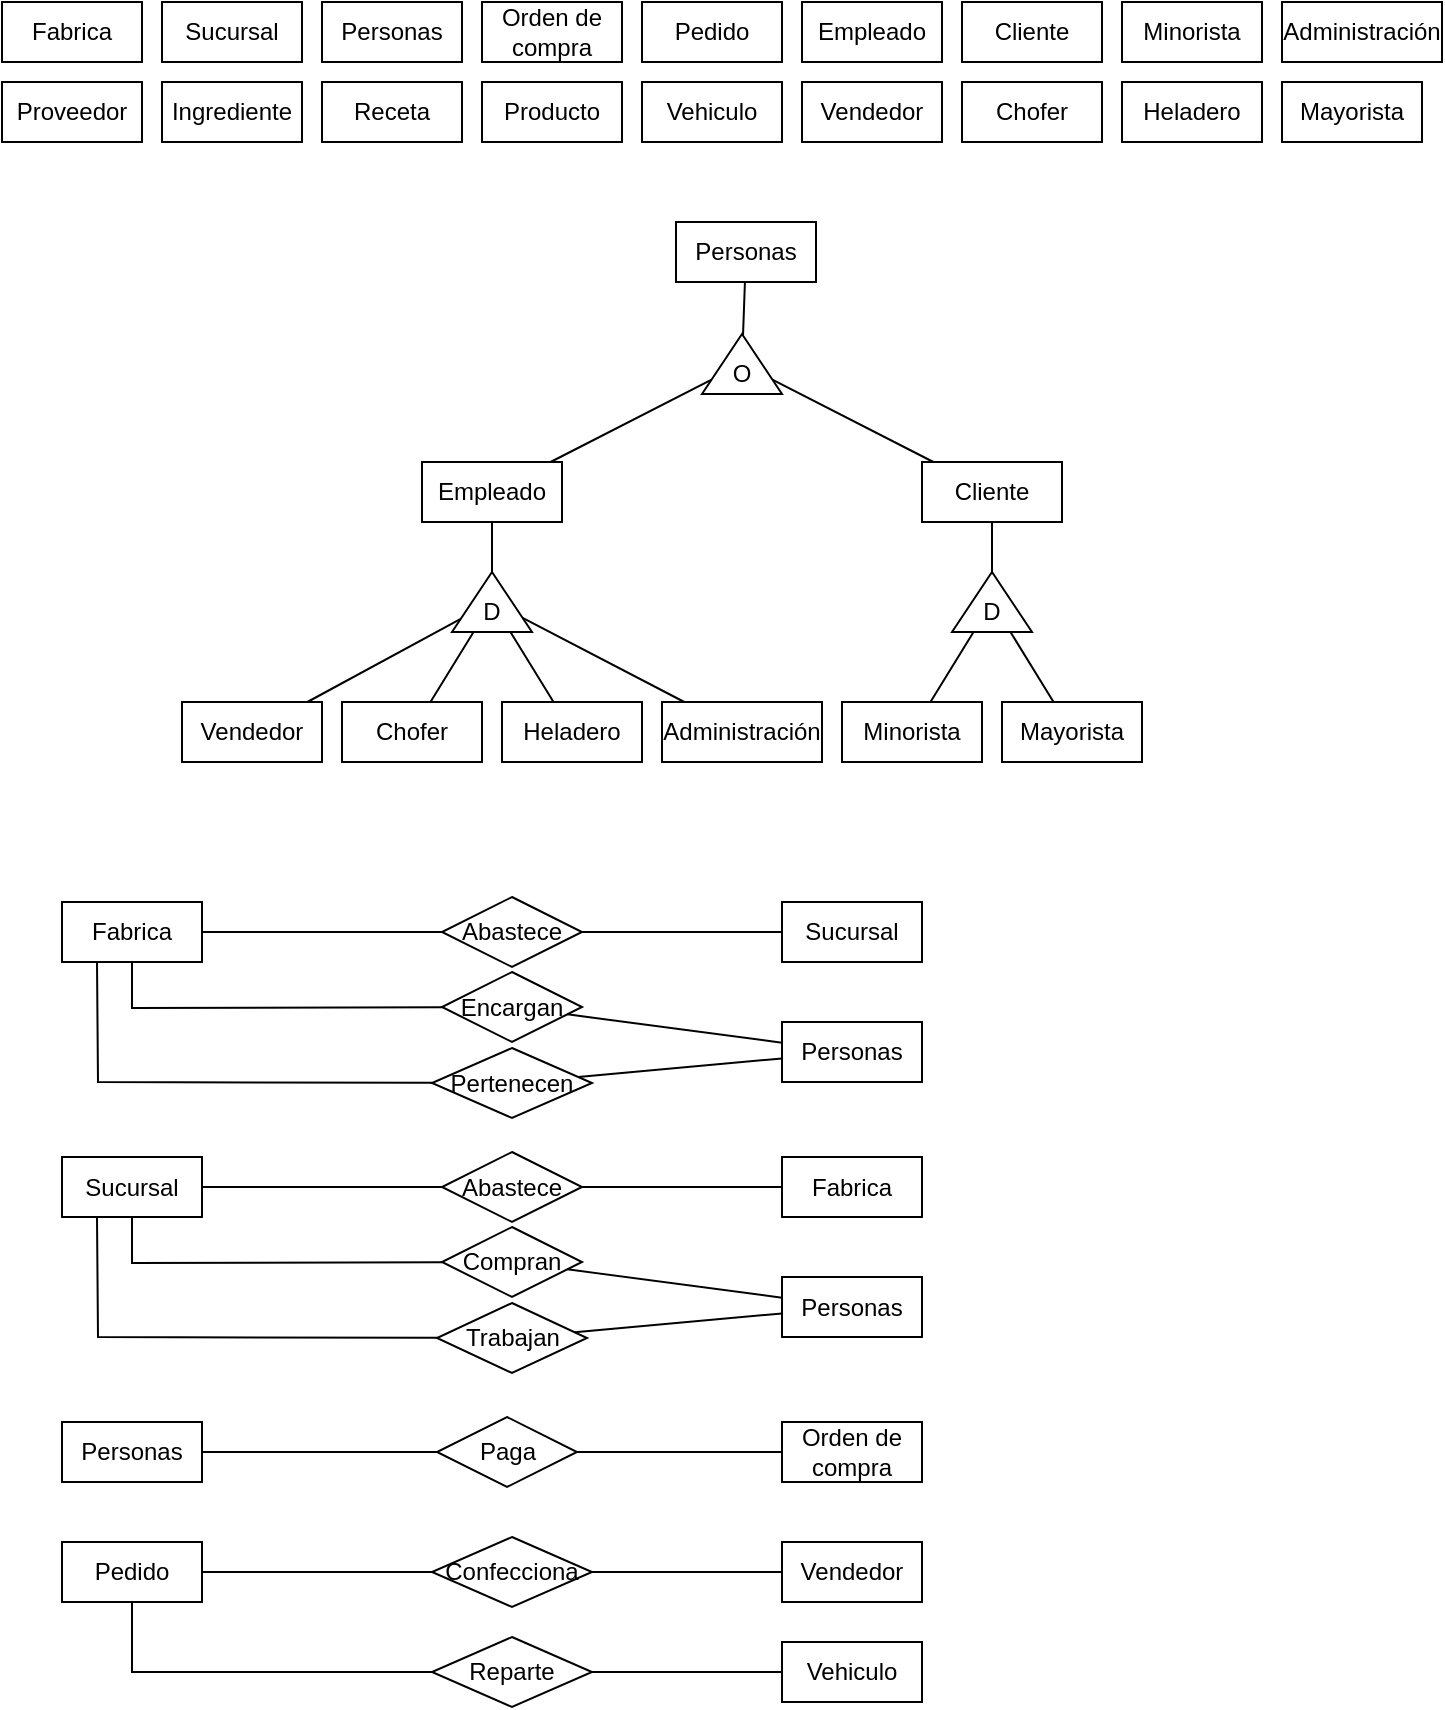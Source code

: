 <mxfile version="21.3.8" type="device">
  <diagram name="Página-1" id="ZQH5fN0ECEUizaC5v_aP">
    <mxGraphModel dx="1434" dy="756" grid="1" gridSize="10" guides="1" tooltips="1" connect="1" arrows="1" fold="1" page="1" pageScale="1" pageWidth="827" pageHeight="1169" math="0" shadow="0">
      <root>
        <mxCell id="0" />
        <mxCell id="1" parent="0" />
        <mxCell id="km2PGVgDkL-i9_Mq7hTF-1" value="Fabrica" style="whiteSpace=wrap;html=1;align=center;" parent="1" vertex="1">
          <mxGeometry x="10" y="10" width="70" height="30" as="geometry" />
        </mxCell>
        <mxCell id="km2PGVgDkL-i9_Mq7hTF-2" value="Sucursal" style="whiteSpace=wrap;html=1;align=center;" parent="1" vertex="1">
          <mxGeometry x="90" y="10" width="70" height="30" as="geometry" />
        </mxCell>
        <mxCell id="km2PGVgDkL-i9_Mq7hTF-3" value="Personas" style="whiteSpace=wrap;html=1;align=center;" parent="1" vertex="1">
          <mxGeometry x="170" y="10" width="70" height="30" as="geometry" />
        </mxCell>
        <mxCell id="km2PGVgDkL-i9_Mq7hTF-4" value="Orden de compra" style="whiteSpace=wrap;html=1;align=center;" parent="1" vertex="1">
          <mxGeometry x="250" y="10" width="70" height="30" as="geometry" />
        </mxCell>
        <mxCell id="km2PGVgDkL-i9_Mq7hTF-5" value="Pedido" style="whiteSpace=wrap;html=1;align=center;" parent="1" vertex="1">
          <mxGeometry x="330" y="10" width="70" height="30" as="geometry" />
        </mxCell>
        <mxCell id="km2PGVgDkL-i9_Mq7hTF-6" value="Proveedor" style="whiteSpace=wrap;html=1;align=center;" parent="1" vertex="1">
          <mxGeometry x="10" y="50" width="70" height="30" as="geometry" />
        </mxCell>
        <mxCell id="km2PGVgDkL-i9_Mq7hTF-7" value="Ingrediente" style="whiteSpace=wrap;html=1;align=center;" parent="1" vertex="1">
          <mxGeometry x="90" y="50" width="70" height="30" as="geometry" />
        </mxCell>
        <mxCell id="km2PGVgDkL-i9_Mq7hTF-8" value="Receta" style="whiteSpace=wrap;html=1;align=center;" parent="1" vertex="1">
          <mxGeometry x="170" y="50" width="70" height="30" as="geometry" />
        </mxCell>
        <mxCell id="km2PGVgDkL-i9_Mq7hTF-9" value="Producto" style="whiteSpace=wrap;html=1;align=center;" parent="1" vertex="1">
          <mxGeometry x="250" y="50" width="70" height="30" as="geometry" />
        </mxCell>
        <mxCell id="km2PGVgDkL-i9_Mq7hTF-10" value="Vehiculo" style="whiteSpace=wrap;html=1;align=center;" parent="1" vertex="1">
          <mxGeometry x="330" y="50" width="70" height="30" as="geometry" />
        </mxCell>
        <mxCell id="T0oaX7ZpGecBGhI1Uc-V-1" value="Empleado" style="whiteSpace=wrap;html=1;align=center;" parent="1" vertex="1">
          <mxGeometry x="410" y="10" width="70" height="30" as="geometry" />
        </mxCell>
        <mxCell id="T0oaX7ZpGecBGhI1Uc-V-2" value="Cliente" style="whiteSpace=wrap;html=1;align=center;" parent="1" vertex="1">
          <mxGeometry x="490" y="10" width="70" height="30" as="geometry" />
        </mxCell>
        <mxCell id="T0oaX7ZpGecBGhI1Uc-V-3" value="Vendedor" style="whiteSpace=wrap;html=1;align=center;" parent="1" vertex="1">
          <mxGeometry x="410" y="50" width="70" height="30" as="geometry" />
        </mxCell>
        <mxCell id="T0oaX7ZpGecBGhI1Uc-V-4" value="Chofer" style="whiteSpace=wrap;html=1;align=center;" parent="1" vertex="1">
          <mxGeometry x="490" y="50" width="70" height="30" as="geometry" />
        </mxCell>
        <mxCell id="T0oaX7ZpGecBGhI1Uc-V-5" value="Administración" style="whiteSpace=wrap;html=1;align=center;" parent="1" vertex="1">
          <mxGeometry x="650" y="10" width="80" height="30" as="geometry" />
        </mxCell>
        <mxCell id="T0oaX7ZpGecBGhI1Uc-V-6" value="Minorista" style="whiteSpace=wrap;html=1;align=center;" parent="1" vertex="1">
          <mxGeometry x="570" y="10" width="70" height="30" as="geometry" />
        </mxCell>
        <mxCell id="T0oaX7ZpGecBGhI1Uc-V-7" value="Heladero" style="whiteSpace=wrap;html=1;align=center;" parent="1" vertex="1">
          <mxGeometry x="570" y="50" width="70" height="30" as="geometry" />
        </mxCell>
        <mxCell id="T0oaX7ZpGecBGhI1Uc-V-8" value="Mayorista" style="whiteSpace=wrap;html=1;align=center;" parent="1" vertex="1">
          <mxGeometry x="650" y="50" width="70" height="30" as="geometry" />
        </mxCell>
        <mxCell id="T0oaX7ZpGecBGhI1Uc-V-9" value="Personas" style="whiteSpace=wrap;html=1;align=center;" parent="1" vertex="1">
          <mxGeometry x="347" y="120" width="70" height="30" as="geometry" />
        </mxCell>
        <mxCell id="T0oaX7ZpGecBGhI1Uc-V-10" value="Empleado" style="whiteSpace=wrap;html=1;align=center;" parent="1" vertex="1">
          <mxGeometry x="220" y="240" width="70" height="30" as="geometry" />
        </mxCell>
        <mxCell id="T0oaX7ZpGecBGhI1Uc-V-11" value="Cliente" style="whiteSpace=wrap;html=1;align=center;" parent="1" vertex="1">
          <mxGeometry x="470" y="240" width="70" height="30" as="geometry" />
        </mxCell>
        <mxCell id="T0oaX7ZpGecBGhI1Uc-V-12" value="Vendedor" style="whiteSpace=wrap;html=1;align=center;" parent="1" vertex="1">
          <mxGeometry x="100" y="360" width="70" height="30" as="geometry" />
        </mxCell>
        <mxCell id="T0oaX7ZpGecBGhI1Uc-V-13" value="Chofer" style="whiteSpace=wrap;html=1;align=center;" parent="1" vertex="1">
          <mxGeometry x="180" y="360" width="70" height="30" as="geometry" />
        </mxCell>
        <mxCell id="T0oaX7ZpGecBGhI1Uc-V-14" value="Heladero" style="whiteSpace=wrap;html=1;align=center;" parent="1" vertex="1">
          <mxGeometry x="260" y="360" width="70" height="30" as="geometry" />
        </mxCell>
        <mxCell id="T0oaX7ZpGecBGhI1Uc-V-15" value="Administración" style="whiteSpace=wrap;html=1;align=center;" parent="1" vertex="1">
          <mxGeometry x="340" y="360" width="80" height="30" as="geometry" />
        </mxCell>
        <mxCell id="T0oaX7ZpGecBGhI1Uc-V-16" value="Minorista" style="whiteSpace=wrap;html=1;align=center;" parent="1" vertex="1">
          <mxGeometry x="430" y="360" width="70" height="30" as="geometry" />
        </mxCell>
        <mxCell id="T0oaX7ZpGecBGhI1Uc-V-17" value="Mayorista" style="whiteSpace=wrap;html=1;align=center;" parent="1" vertex="1">
          <mxGeometry x="510" y="360" width="70" height="30" as="geometry" />
        </mxCell>
        <mxCell id="T0oaX7ZpGecBGhI1Uc-V-18" value="" style="triangle;whiteSpace=wrap;html=1;rotation=-90;" parent="1" vertex="1">
          <mxGeometry x="365" y="171.0" width="30" height="40" as="geometry" />
        </mxCell>
        <mxCell id="T0oaX7ZpGecBGhI1Uc-V-20" value="" style="endArrow=none;html=1;rounded=0;" parent="1" source="T0oaX7ZpGecBGhI1Uc-V-10" target="T0oaX7ZpGecBGhI1Uc-V-18" edge="1">
          <mxGeometry relative="1" as="geometry">
            <mxPoint x="330" y="190" as="sourcePoint" />
            <mxPoint x="310" y="190" as="targetPoint" />
          </mxGeometry>
        </mxCell>
        <mxCell id="T0oaX7ZpGecBGhI1Uc-V-22" value="" style="endArrow=none;html=1;rounded=0;" parent="1" source="T0oaX7ZpGecBGhI1Uc-V-11" target="T0oaX7ZpGecBGhI1Uc-V-18" edge="1">
          <mxGeometry relative="1" as="geometry">
            <mxPoint x="330" y="190" as="sourcePoint" />
            <mxPoint x="490" y="190" as="targetPoint" />
          </mxGeometry>
        </mxCell>
        <mxCell id="T0oaX7ZpGecBGhI1Uc-V-23" value="" style="endArrow=none;html=1;rounded=0;" parent="1" source="T0oaX7ZpGecBGhI1Uc-V-9" target="T0oaX7ZpGecBGhI1Uc-V-18" edge="1">
          <mxGeometry relative="1" as="geometry">
            <mxPoint x="330" y="190" as="sourcePoint" />
            <mxPoint x="490" y="190" as="targetPoint" />
          </mxGeometry>
        </mxCell>
        <mxCell id="T0oaX7ZpGecBGhI1Uc-V-24" value="" style="triangle;whiteSpace=wrap;html=1;rotation=-90;" parent="1" vertex="1">
          <mxGeometry x="490" y="290" width="30" height="40" as="geometry" />
        </mxCell>
        <mxCell id="T0oaX7ZpGecBGhI1Uc-V-25" value="" style="triangle;whiteSpace=wrap;html=1;rotation=-90;" parent="1" vertex="1">
          <mxGeometry x="240" y="290" width="30" height="40" as="geometry" />
        </mxCell>
        <mxCell id="T0oaX7ZpGecBGhI1Uc-V-26" value="D" style="text;html=1;strokeColor=none;fillColor=none;align=center;verticalAlign=middle;whiteSpace=wrap;rounded=0;" parent="1" vertex="1">
          <mxGeometry x="495" y="305" width="20" height="20" as="geometry" />
        </mxCell>
        <mxCell id="T0oaX7ZpGecBGhI1Uc-V-27" value="O" style="text;html=1;strokeColor=none;fillColor=none;align=center;verticalAlign=middle;whiteSpace=wrap;rounded=0;" parent="1" vertex="1">
          <mxGeometry x="370" y="186.0" width="20" height="20" as="geometry" />
        </mxCell>
        <mxCell id="T0oaX7ZpGecBGhI1Uc-V-28" value="" style="endArrow=none;html=1;rounded=0;" parent="1" source="T0oaX7ZpGecBGhI1Uc-V-10" target="T0oaX7ZpGecBGhI1Uc-V-25" edge="1">
          <mxGeometry relative="1" as="geometry">
            <mxPoint x="330" y="190" as="sourcePoint" />
            <mxPoint x="490" y="190" as="targetPoint" />
          </mxGeometry>
        </mxCell>
        <mxCell id="T0oaX7ZpGecBGhI1Uc-V-29" value="" style="endArrow=none;html=1;rounded=0;" parent="1" source="T0oaX7ZpGecBGhI1Uc-V-12" target="T0oaX7ZpGecBGhI1Uc-V-25" edge="1">
          <mxGeometry relative="1" as="geometry">
            <mxPoint x="330" y="190" as="sourcePoint" />
            <mxPoint x="230" y="300" as="targetPoint" />
          </mxGeometry>
        </mxCell>
        <mxCell id="T0oaX7ZpGecBGhI1Uc-V-30" value="" style="endArrow=none;html=1;rounded=0;" parent="1" source="T0oaX7ZpGecBGhI1Uc-V-25" target="T0oaX7ZpGecBGhI1Uc-V-13" edge="1">
          <mxGeometry relative="1" as="geometry">
            <mxPoint x="330" y="400" as="sourcePoint" />
            <mxPoint x="490" y="400" as="targetPoint" />
          </mxGeometry>
        </mxCell>
        <mxCell id="T0oaX7ZpGecBGhI1Uc-V-31" value="" style="endArrow=none;html=1;rounded=0;" parent="1" source="T0oaX7ZpGecBGhI1Uc-V-25" target="T0oaX7ZpGecBGhI1Uc-V-14" edge="1">
          <mxGeometry relative="1" as="geometry">
            <mxPoint x="330" y="400" as="sourcePoint" />
            <mxPoint x="490" y="400" as="targetPoint" />
          </mxGeometry>
        </mxCell>
        <mxCell id="T0oaX7ZpGecBGhI1Uc-V-32" value="" style="endArrow=none;html=1;rounded=0;" parent="1" source="T0oaX7ZpGecBGhI1Uc-V-25" target="T0oaX7ZpGecBGhI1Uc-V-15" edge="1">
          <mxGeometry relative="1" as="geometry">
            <mxPoint x="330" y="400" as="sourcePoint" />
            <mxPoint x="490" y="400" as="targetPoint" />
          </mxGeometry>
        </mxCell>
        <mxCell id="T0oaX7ZpGecBGhI1Uc-V-33" value="" style="endArrow=none;html=1;rounded=0;" parent="1" source="T0oaX7ZpGecBGhI1Uc-V-24" target="T0oaX7ZpGecBGhI1Uc-V-16" edge="1">
          <mxGeometry relative="1" as="geometry">
            <mxPoint x="330" y="400" as="sourcePoint" />
            <mxPoint x="490" y="400" as="targetPoint" />
          </mxGeometry>
        </mxCell>
        <mxCell id="T0oaX7ZpGecBGhI1Uc-V-34" value="" style="endArrow=none;html=1;rounded=0;" parent="1" source="T0oaX7ZpGecBGhI1Uc-V-17" target="T0oaX7ZpGecBGhI1Uc-V-24" edge="1">
          <mxGeometry relative="1" as="geometry">
            <mxPoint x="330" y="400" as="sourcePoint" />
            <mxPoint x="490" y="400" as="targetPoint" />
          </mxGeometry>
        </mxCell>
        <mxCell id="T0oaX7ZpGecBGhI1Uc-V-35" value="" style="endArrow=none;html=1;rounded=0;" parent="1" source="T0oaX7ZpGecBGhI1Uc-V-11" target="T0oaX7ZpGecBGhI1Uc-V-24" edge="1">
          <mxGeometry relative="1" as="geometry">
            <mxPoint x="330" y="400" as="sourcePoint" />
            <mxPoint x="490" y="400" as="targetPoint" />
          </mxGeometry>
        </mxCell>
        <mxCell id="T0oaX7ZpGecBGhI1Uc-V-19" value="D" style="text;html=1;strokeColor=none;fillColor=none;align=center;verticalAlign=middle;whiteSpace=wrap;rounded=0;" parent="1" vertex="1">
          <mxGeometry x="245" y="305" width="20" height="20" as="geometry" />
        </mxCell>
        <mxCell id="1r3BcoZKdNa9U38AWwPU-1" value="Fabrica" style="whiteSpace=wrap;html=1;align=center;" vertex="1" parent="1">
          <mxGeometry x="40" y="460" width="70" height="30" as="geometry" />
        </mxCell>
        <mxCell id="1r3BcoZKdNa9U38AWwPU-2" value="Sucursal" style="whiteSpace=wrap;html=1;align=center;" vertex="1" parent="1">
          <mxGeometry x="400" y="460" width="70" height="30" as="geometry" />
        </mxCell>
        <mxCell id="1r3BcoZKdNa9U38AWwPU-3" value="Personas" style="whiteSpace=wrap;html=1;align=center;" vertex="1" parent="1">
          <mxGeometry x="400" y="520" width="70" height="30" as="geometry" />
        </mxCell>
        <mxCell id="1r3BcoZKdNa9U38AWwPU-4" value="Abastece" style="shape=rhombus;perimeter=rhombusPerimeter;whiteSpace=wrap;html=1;align=center;" vertex="1" parent="1">
          <mxGeometry x="230" y="457.5" width="70" height="35" as="geometry" />
        </mxCell>
        <mxCell id="1r3BcoZKdNa9U38AWwPU-5" value="Encargan" style="shape=rhombus;perimeter=rhombusPerimeter;whiteSpace=wrap;html=1;align=center;" vertex="1" parent="1">
          <mxGeometry x="230" y="495" width="70" height="35" as="geometry" />
        </mxCell>
        <mxCell id="1r3BcoZKdNa9U38AWwPU-6" value="Pertenecen" style="shape=rhombus;perimeter=rhombusPerimeter;whiteSpace=wrap;html=1;align=center;" vertex="1" parent="1">
          <mxGeometry x="225" y="533" width="80" height="35" as="geometry" />
        </mxCell>
        <mxCell id="1r3BcoZKdNa9U38AWwPU-7" value="" style="endArrow=none;html=1;rounded=0;" edge="1" parent="1" source="1r3BcoZKdNa9U38AWwPU-1" target="1r3BcoZKdNa9U38AWwPU-4">
          <mxGeometry relative="1" as="geometry">
            <mxPoint x="330" y="390" as="sourcePoint" />
            <mxPoint x="490" y="390" as="targetPoint" />
          </mxGeometry>
        </mxCell>
        <mxCell id="1r3BcoZKdNa9U38AWwPU-8" value="" style="endArrow=none;html=1;rounded=0;" edge="1" parent="1" source="1r3BcoZKdNa9U38AWwPU-4" target="1r3BcoZKdNa9U38AWwPU-2">
          <mxGeometry relative="1" as="geometry">
            <mxPoint x="330" y="390" as="sourcePoint" />
            <mxPoint x="490" y="390" as="targetPoint" />
          </mxGeometry>
        </mxCell>
        <mxCell id="1r3BcoZKdNa9U38AWwPU-9" value="" style="endArrow=none;html=1;rounded=0;" edge="1" parent="1" source="1r3BcoZKdNa9U38AWwPU-1" target="1r3BcoZKdNa9U38AWwPU-5">
          <mxGeometry relative="1" as="geometry">
            <mxPoint x="330" y="390" as="sourcePoint" />
            <mxPoint x="490" y="390" as="targetPoint" />
            <Array as="points">
              <mxPoint x="75" y="513" />
            </Array>
          </mxGeometry>
        </mxCell>
        <mxCell id="1r3BcoZKdNa9U38AWwPU-10" value="" style="endArrow=none;html=1;rounded=0;exitX=0.25;exitY=1;exitDx=0;exitDy=0;" edge="1" parent="1" source="1r3BcoZKdNa9U38AWwPU-1" target="1r3BcoZKdNa9U38AWwPU-6">
          <mxGeometry relative="1" as="geometry">
            <mxPoint x="330" y="390" as="sourcePoint" />
            <mxPoint x="490" y="390" as="targetPoint" />
            <Array as="points">
              <mxPoint x="58" y="550" />
            </Array>
          </mxGeometry>
        </mxCell>
        <mxCell id="1r3BcoZKdNa9U38AWwPU-11" value="" style="endArrow=none;html=1;rounded=0;" edge="1" parent="1" source="1r3BcoZKdNa9U38AWwPU-6" target="1r3BcoZKdNa9U38AWwPU-3">
          <mxGeometry relative="1" as="geometry">
            <mxPoint x="330" y="390" as="sourcePoint" />
            <mxPoint x="490" y="390" as="targetPoint" />
          </mxGeometry>
        </mxCell>
        <mxCell id="1r3BcoZKdNa9U38AWwPU-12" value="" style="endArrow=none;html=1;rounded=0;" edge="1" parent="1" source="1r3BcoZKdNa9U38AWwPU-5" target="1r3BcoZKdNa9U38AWwPU-3">
          <mxGeometry relative="1" as="geometry">
            <mxPoint x="330" y="390" as="sourcePoint" />
            <mxPoint x="490" y="390" as="targetPoint" />
          </mxGeometry>
        </mxCell>
        <mxCell id="1r3BcoZKdNa9U38AWwPU-18" value="Sucursal" style="whiteSpace=wrap;html=1;align=center;" vertex="1" parent="1">
          <mxGeometry x="40" y="587.5" width="70" height="30" as="geometry" />
        </mxCell>
        <mxCell id="1r3BcoZKdNa9U38AWwPU-19" value="Fabrica" style="whiteSpace=wrap;html=1;align=center;" vertex="1" parent="1">
          <mxGeometry x="400" y="587.5" width="70" height="30" as="geometry" />
        </mxCell>
        <mxCell id="1r3BcoZKdNa9U38AWwPU-20" value="Personas" style="whiteSpace=wrap;html=1;align=center;" vertex="1" parent="1">
          <mxGeometry x="400" y="647.5" width="70" height="30" as="geometry" />
        </mxCell>
        <mxCell id="1r3BcoZKdNa9U38AWwPU-21" value="Abastece" style="shape=rhombus;perimeter=rhombusPerimeter;whiteSpace=wrap;html=1;align=center;" vertex="1" parent="1">
          <mxGeometry x="230" y="585" width="70" height="35" as="geometry" />
        </mxCell>
        <mxCell id="1r3BcoZKdNa9U38AWwPU-22" value="Compran" style="shape=rhombus;perimeter=rhombusPerimeter;whiteSpace=wrap;html=1;align=center;" vertex="1" parent="1">
          <mxGeometry x="230" y="622.5" width="70" height="35" as="geometry" />
        </mxCell>
        <mxCell id="1r3BcoZKdNa9U38AWwPU-23" value="Trabajan" style="shape=rhombus;perimeter=rhombusPerimeter;whiteSpace=wrap;html=1;align=center;" vertex="1" parent="1">
          <mxGeometry x="227.5" y="660.5" width="75" height="35" as="geometry" />
        </mxCell>
        <mxCell id="1r3BcoZKdNa9U38AWwPU-24" value="" style="endArrow=none;html=1;rounded=0;" edge="1" parent="1" source="1r3BcoZKdNa9U38AWwPU-18" target="1r3BcoZKdNa9U38AWwPU-21">
          <mxGeometry relative="1" as="geometry">
            <mxPoint x="330" y="517.5" as="sourcePoint" />
            <mxPoint x="490" y="517.5" as="targetPoint" />
          </mxGeometry>
        </mxCell>
        <mxCell id="1r3BcoZKdNa9U38AWwPU-25" value="" style="endArrow=none;html=1;rounded=0;" edge="1" parent="1" source="1r3BcoZKdNa9U38AWwPU-21" target="1r3BcoZKdNa9U38AWwPU-19">
          <mxGeometry relative="1" as="geometry">
            <mxPoint x="330" y="517.5" as="sourcePoint" />
            <mxPoint x="490" y="517.5" as="targetPoint" />
          </mxGeometry>
        </mxCell>
        <mxCell id="1r3BcoZKdNa9U38AWwPU-26" value="" style="endArrow=none;html=1;rounded=0;" edge="1" parent="1" source="1r3BcoZKdNa9U38AWwPU-18" target="1r3BcoZKdNa9U38AWwPU-22">
          <mxGeometry relative="1" as="geometry">
            <mxPoint x="330" y="517.5" as="sourcePoint" />
            <mxPoint x="490" y="517.5" as="targetPoint" />
            <Array as="points">
              <mxPoint x="75" y="640.5" />
            </Array>
          </mxGeometry>
        </mxCell>
        <mxCell id="1r3BcoZKdNa9U38AWwPU-27" value="" style="endArrow=none;html=1;rounded=0;exitX=0.25;exitY=1;exitDx=0;exitDy=0;" edge="1" parent="1" source="1r3BcoZKdNa9U38AWwPU-18" target="1r3BcoZKdNa9U38AWwPU-23">
          <mxGeometry relative="1" as="geometry">
            <mxPoint x="330" y="517.5" as="sourcePoint" />
            <mxPoint x="490" y="517.5" as="targetPoint" />
            <Array as="points">
              <mxPoint x="58" y="677.5" />
            </Array>
          </mxGeometry>
        </mxCell>
        <mxCell id="1r3BcoZKdNa9U38AWwPU-28" value="" style="endArrow=none;html=1;rounded=0;" edge="1" parent="1" source="1r3BcoZKdNa9U38AWwPU-23" target="1r3BcoZKdNa9U38AWwPU-20">
          <mxGeometry relative="1" as="geometry">
            <mxPoint x="330" y="517.5" as="sourcePoint" />
            <mxPoint x="490" y="517.5" as="targetPoint" />
          </mxGeometry>
        </mxCell>
        <mxCell id="1r3BcoZKdNa9U38AWwPU-29" value="" style="endArrow=none;html=1;rounded=0;" edge="1" parent="1" source="1r3BcoZKdNa9U38AWwPU-22" target="1r3BcoZKdNa9U38AWwPU-20">
          <mxGeometry relative="1" as="geometry">
            <mxPoint x="330" y="517.5" as="sourcePoint" />
            <mxPoint x="490" y="517.5" as="targetPoint" />
          </mxGeometry>
        </mxCell>
        <mxCell id="1r3BcoZKdNa9U38AWwPU-30" value="Personas" style="whiteSpace=wrap;html=1;align=center;" vertex="1" parent="1">
          <mxGeometry x="40" y="720" width="70" height="30" as="geometry" />
        </mxCell>
        <mxCell id="1r3BcoZKdNa9U38AWwPU-31" value="Paga" style="shape=rhombus;perimeter=rhombusPerimeter;whiteSpace=wrap;html=1;align=center;" vertex="1" parent="1">
          <mxGeometry x="227.5" y="717.5" width="70" height="35" as="geometry" />
        </mxCell>
        <mxCell id="1r3BcoZKdNa9U38AWwPU-32" value="Orden de compra" style="whiteSpace=wrap;html=1;align=center;" vertex="1" parent="1">
          <mxGeometry x="400" y="720" width="70" height="30" as="geometry" />
        </mxCell>
        <mxCell id="1r3BcoZKdNa9U38AWwPU-33" value="" style="endArrow=none;html=1;rounded=0;" edge="1" parent="1" source="1r3BcoZKdNa9U38AWwPU-30" target="1r3BcoZKdNa9U38AWwPU-31">
          <mxGeometry relative="1" as="geometry">
            <mxPoint x="330" y="460" as="sourcePoint" />
            <mxPoint x="490" y="460" as="targetPoint" />
          </mxGeometry>
        </mxCell>
        <mxCell id="1r3BcoZKdNa9U38AWwPU-34" value="" style="endArrow=none;html=1;rounded=0;" edge="1" parent="1" source="1r3BcoZKdNa9U38AWwPU-31" target="1r3BcoZKdNa9U38AWwPU-32">
          <mxGeometry relative="1" as="geometry">
            <mxPoint x="330" y="460" as="sourcePoint" />
            <mxPoint x="490" y="460" as="targetPoint" />
          </mxGeometry>
        </mxCell>
        <mxCell id="1r3BcoZKdNa9U38AWwPU-35" value="Vendedor" style="whiteSpace=wrap;html=1;align=center;" vertex="1" parent="1">
          <mxGeometry x="400" y="780" width="70" height="30" as="geometry" />
        </mxCell>
        <mxCell id="1r3BcoZKdNa9U38AWwPU-36" value="Pedido" style="whiteSpace=wrap;html=1;align=center;" vertex="1" parent="1">
          <mxGeometry x="40" y="780" width="70" height="30" as="geometry" />
        </mxCell>
        <mxCell id="1r3BcoZKdNa9U38AWwPU-37" value="Confecciona" style="shape=rhombus;perimeter=rhombusPerimeter;whiteSpace=wrap;html=1;align=center;" vertex="1" parent="1">
          <mxGeometry x="225" y="777.5" width="80" height="35" as="geometry" />
        </mxCell>
        <mxCell id="1r3BcoZKdNa9U38AWwPU-38" value="" style="endArrow=none;html=1;rounded=0;" edge="1" parent="1" source="1r3BcoZKdNa9U38AWwPU-35" target="1r3BcoZKdNa9U38AWwPU-37">
          <mxGeometry relative="1" as="geometry">
            <mxPoint x="330" y="690" as="sourcePoint" />
            <mxPoint x="490" y="690" as="targetPoint" />
          </mxGeometry>
        </mxCell>
        <mxCell id="1r3BcoZKdNa9U38AWwPU-39" value="" style="endArrow=none;html=1;rounded=0;" edge="1" parent="1" source="1r3BcoZKdNa9U38AWwPU-37" target="1r3BcoZKdNa9U38AWwPU-36">
          <mxGeometry relative="1" as="geometry">
            <mxPoint x="330" y="690" as="sourcePoint" />
            <mxPoint x="490" y="690" as="targetPoint" />
          </mxGeometry>
        </mxCell>
        <mxCell id="1r3BcoZKdNa9U38AWwPU-40" value="Vehiculo" style="whiteSpace=wrap;html=1;align=center;" vertex="1" parent="1">
          <mxGeometry x="400" y="830" width="70" height="30" as="geometry" />
        </mxCell>
        <mxCell id="1r3BcoZKdNa9U38AWwPU-41" value="Reparte" style="shape=rhombus;perimeter=rhombusPerimeter;whiteSpace=wrap;html=1;align=center;" vertex="1" parent="1">
          <mxGeometry x="225" y="827.5" width="80" height="35" as="geometry" />
        </mxCell>
        <mxCell id="1r3BcoZKdNa9U38AWwPU-53" value="" style="endArrow=none;html=1;rounded=0;" edge="1" parent="1" source="1r3BcoZKdNa9U38AWwPU-36" target="1r3BcoZKdNa9U38AWwPU-41">
          <mxGeometry relative="1" as="geometry">
            <mxPoint x="330" y="940" as="sourcePoint" />
            <mxPoint x="490" y="940" as="targetPoint" />
            <Array as="points">
              <mxPoint x="75" y="845" />
            </Array>
          </mxGeometry>
        </mxCell>
        <mxCell id="1r3BcoZKdNa9U38AWwPU-54" value="" style="endArrow=none;html=1;rounded=0;" edge="1" parent="1" source="1r3BcoZKdNa9U38AWwPU-41" target="1r3BcoZKdNa9U38AWwPU-40">
          <mxGeometry relative="1" as="geometry">
            <mxPoint x="330" y="940" as="sourcePoint" />
            <mxPoint x="490" y="940" as="targetPoint" />
          </mxGeometry>
        </mxCell>
      </root>
    </mxGraphModel>
  </diagram>
</mxfile>
